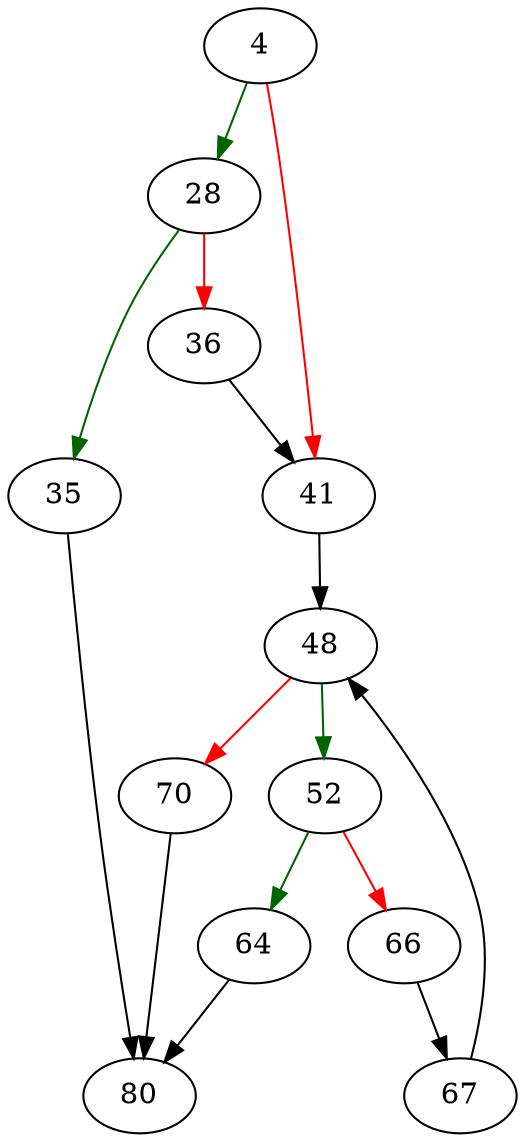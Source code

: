 strict digraph "sqlite3VdbeSorterCompare" {
	// Node definitions.
	4 [entry=true];
	28;
	41;
	35;
	36;
	80;
	48;
	52;
	70;
	64;
	66;
	67;

	// Edge definitions.
	4 -> 28 [
		color=darkgreen
		cond=true
	];
	4 -> 41 [
		color=red
		cond=false
	];
	28 -> 35 [
		color=darkgreen
		cond=true
	];
	28 -> 36 [
		color=red
		cond=false
	];
	41 -> 48;
	35 -> 80;
	36 -> 41;
	48 -> 52 [
		color=darkgreen
		cond=true
	];
	48 -> 70 [
		color=red
		cond=false
	];
	52 -> 64 [
		color=darkgreen
		cond=true
	];
	52 -> 66 [
		color=red
		cond=false
	];
	70 -> 80;
	64 -> 80;
	66 -> 67;
	67 -> 48;
}